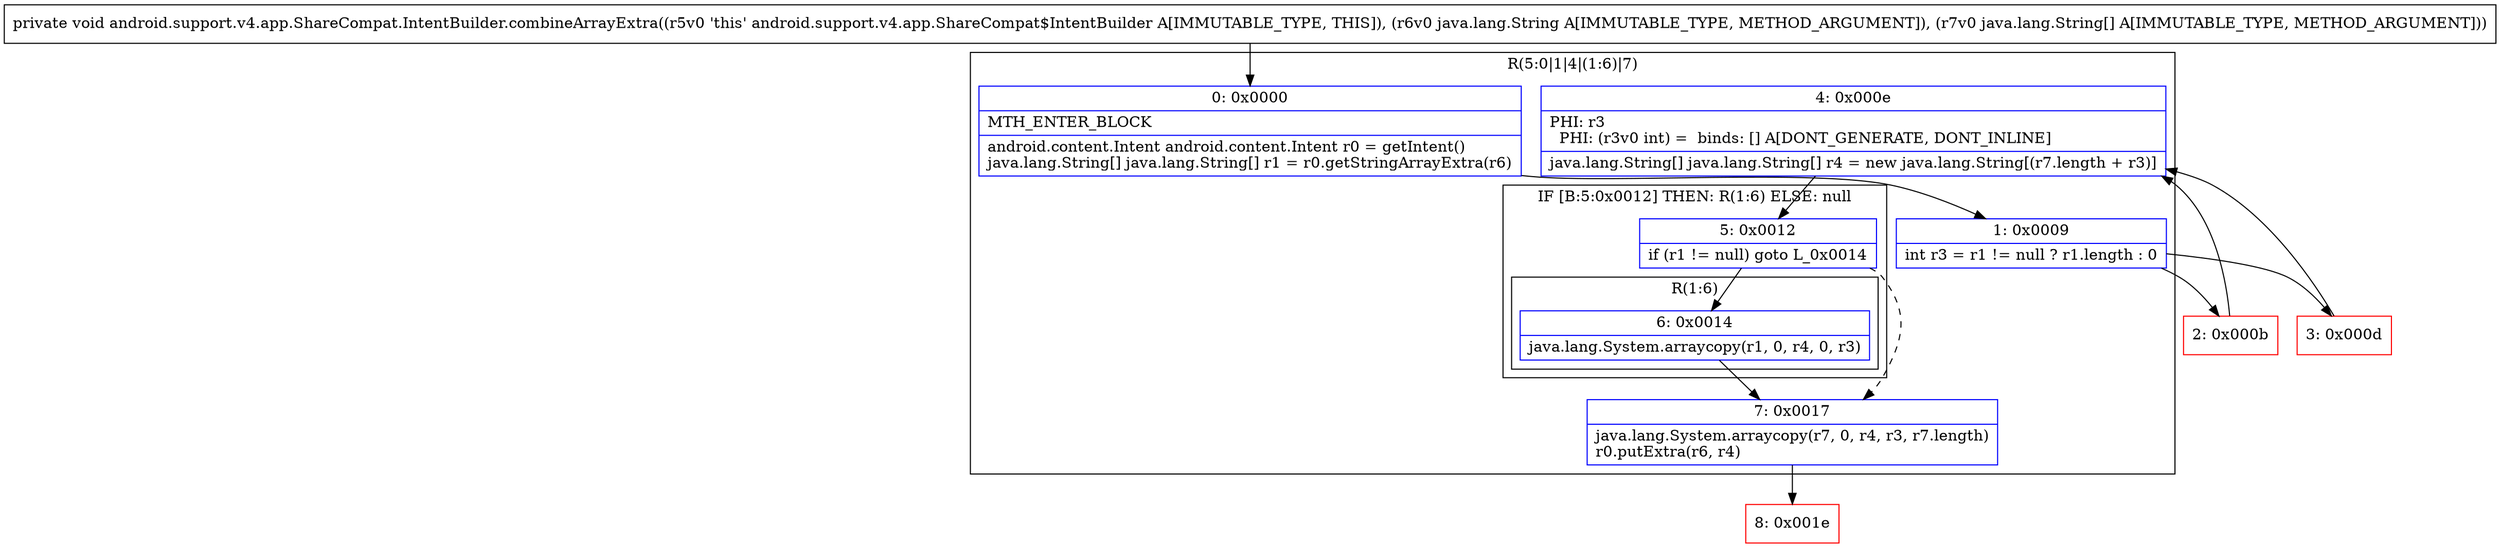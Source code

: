 digraph "CFG forandroid.support.v4.app.ShareCompat.IntentBuilder.combineArrayExtra(Ljava\/lang\/String;[Ljava\/lang\/String;)V" {
subgraph cluster_Region_1032554714 {
label = "R(5:0|1|4|(1:6)|7)";
node [shape=record,color=blue];
Node_0 [shape=record,label="{0\:\ 0x0000|MTH_ENTER_BLOCK\l|android.content.Intent android.content.Intent r0 = getIntent()\ljava.lang.String[] java.lang.String[] r1 = r0.getStringArrayExtra(r6)\l}"];
Node_1 [shape=record,label="{1\:\ 0x0009|int r3 = r1 != null ? r1.length : 0\l}"];
Node_4 [shape=record,label="{4\:\ 0x000e|PHI: r3 \l  PHI: (r3v0 int) =  binds: [] A[DONT_GENERATE, DONT_INLINE]\l|java.lang.String[] java.lang.String[] r4 = new java.lang.String[(r7.length + r3)]\l}"];
subgraph cluster_IfRegion_653630494 {
label = "IF [B:5:0x0012] THEN: R(1:6) ELSE: null";
node [shape=record,color=blue];
Node_5 [shape=record,label="{5\:\ 0x0012|if (r1 != null) goto L_0x0014\l}"];
subgraph cluster_Region_477282268 {
label = "R(1:6)";
node [shape=record,color=blue];
Node_6 [shape=record,label="{6\:\ 0x0014|java.lang.System.arraycopy(r1, 0, r4, 0, r3)\l}"];
}
}
Node_7 [shape=record,label="{7\:\ 0x0017|java.lang.System.arraycopy(r7, 0, r4, r3, r7.length)\lr0.putExtra(r6, r4)\l}"];
}
Node_2 [shape=record,color=red,label="{2\:\ 0x000b}"];
Node_3 [shape=record,color=red,label="{3\:\ 0x000d}"];
Node_8 [shape=record,color=red,label="{8\:\ 0x001e}"];
MethodNode[shape=record,label="{private void android.support.v4.app.ShareCompat.IntentBuilder.combineArrayExtra((r5v0 'this' android.support.v4.app.ShareCompat$IntentBuilder A[IMMUTABLE_TYPE, THIS]), (r6v0 java.lang.String A[IMMUTABLE_TYPE, METHOD_ARGUMENT]), (r7v0 java.lang.String[] A[IMMUTABLE_TYPE, METHOD_ARGUMENT])) }"];
MethodNode -> Node_0;
Node_0 -> Node_1;
Node_1 -> Node_2;
Node_1 -> Node_3;
Node_4 -> Node_5;
Node_5 -> Node_6;
Node_5 -> Node_7[style=dashed];
Node_6 -> Node_7;
Node_7 -> Node_8;
Node_2 -> Node_4;
Node_3 -> Node_4;
}

